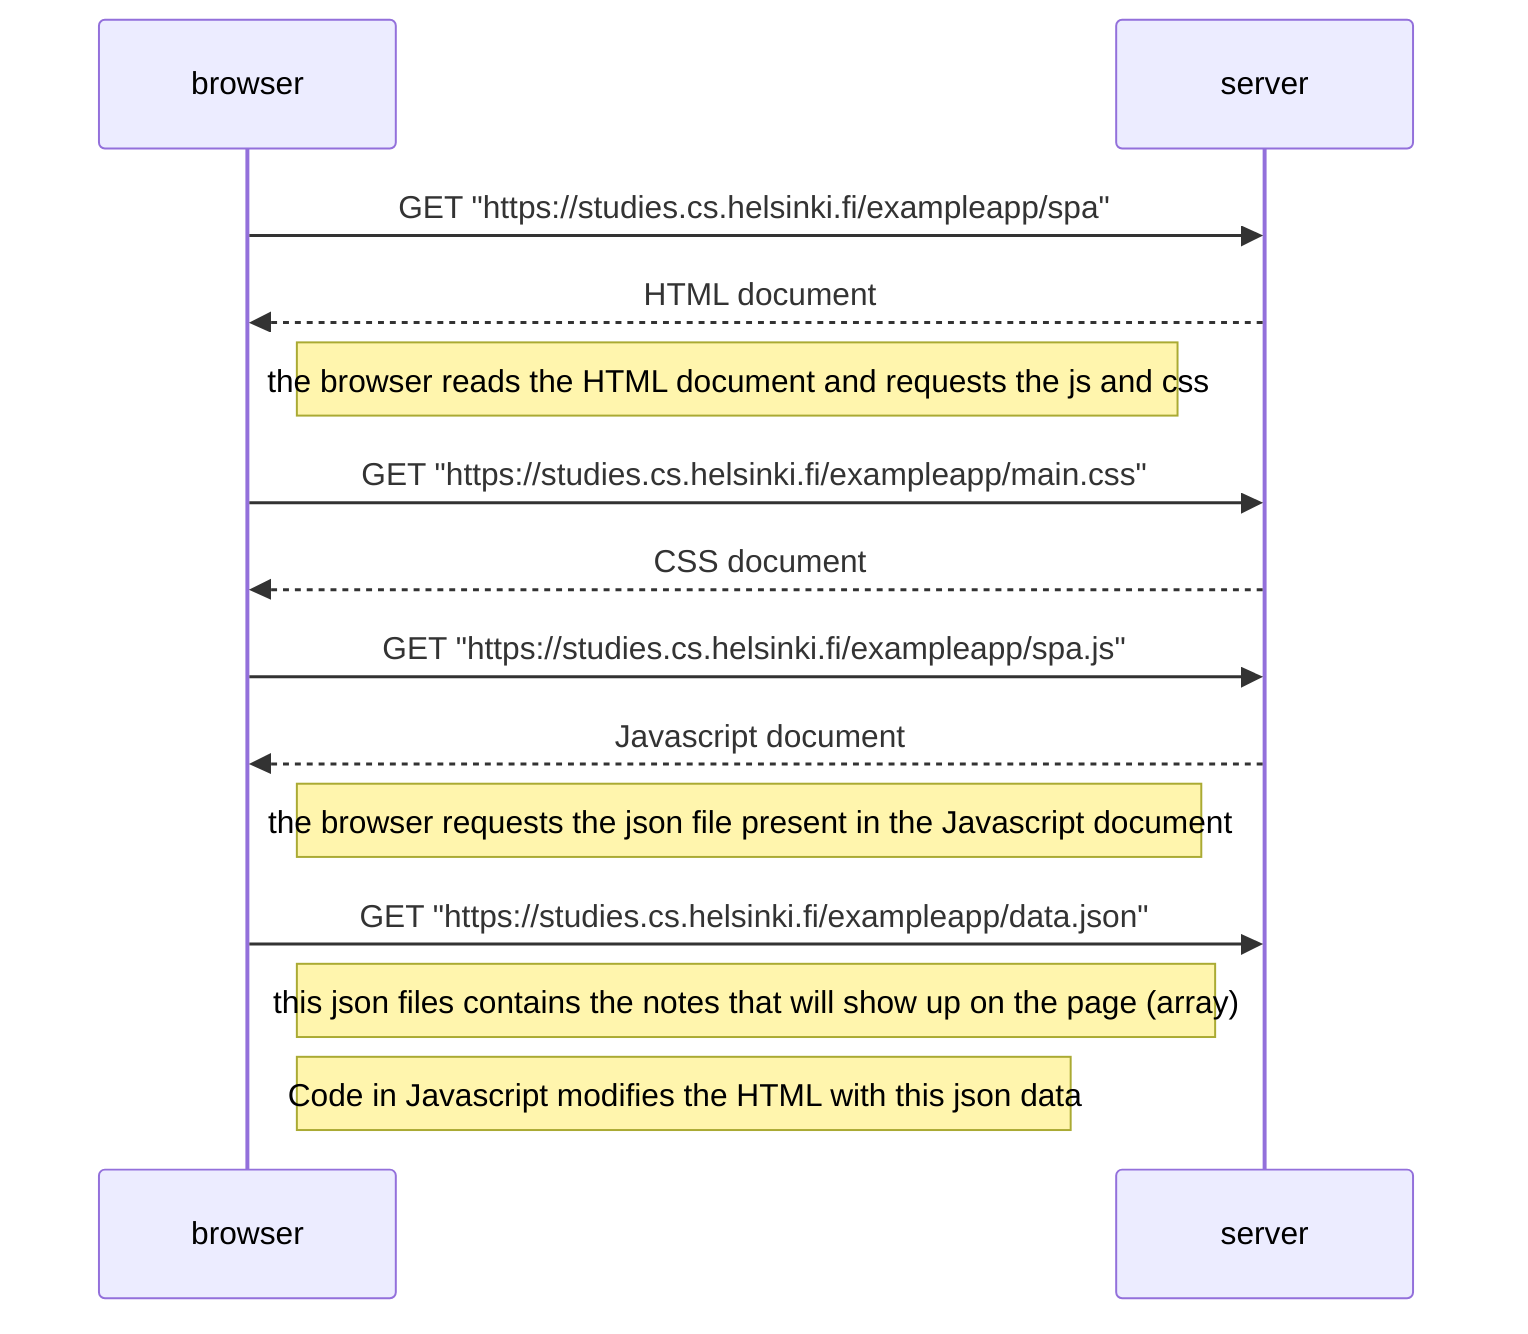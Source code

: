 sequenceDiagram
participant browser
participant server


   browser ->> server : GET  "https://studies.cs.helsinki.fi/exampleapp/spa"
   server -->> browser : HTML document
   Note right of browser: the browser reads the HTML document and requests the js and css
   browser ->> server : GET "https://studies.cs.helsinki.fi/exampleapp/main.css"
   server -->> browser : CSS document
   browser ->> server : GET "https://studies.cs.helsinki.fi/exampleapp/spa.js"
   server -->> browser : Javascript document
   Note right of browser: the browser requests the json file present in the Javascript document
   browser ->> server : GET "https://studies.cs.helsinki.fi/exampleapp/data.json"
   Note left of server : this json files contains the notes that will show up on the page (array)
   Note right of browser: Code in Javascript modifies the HTML with this json data